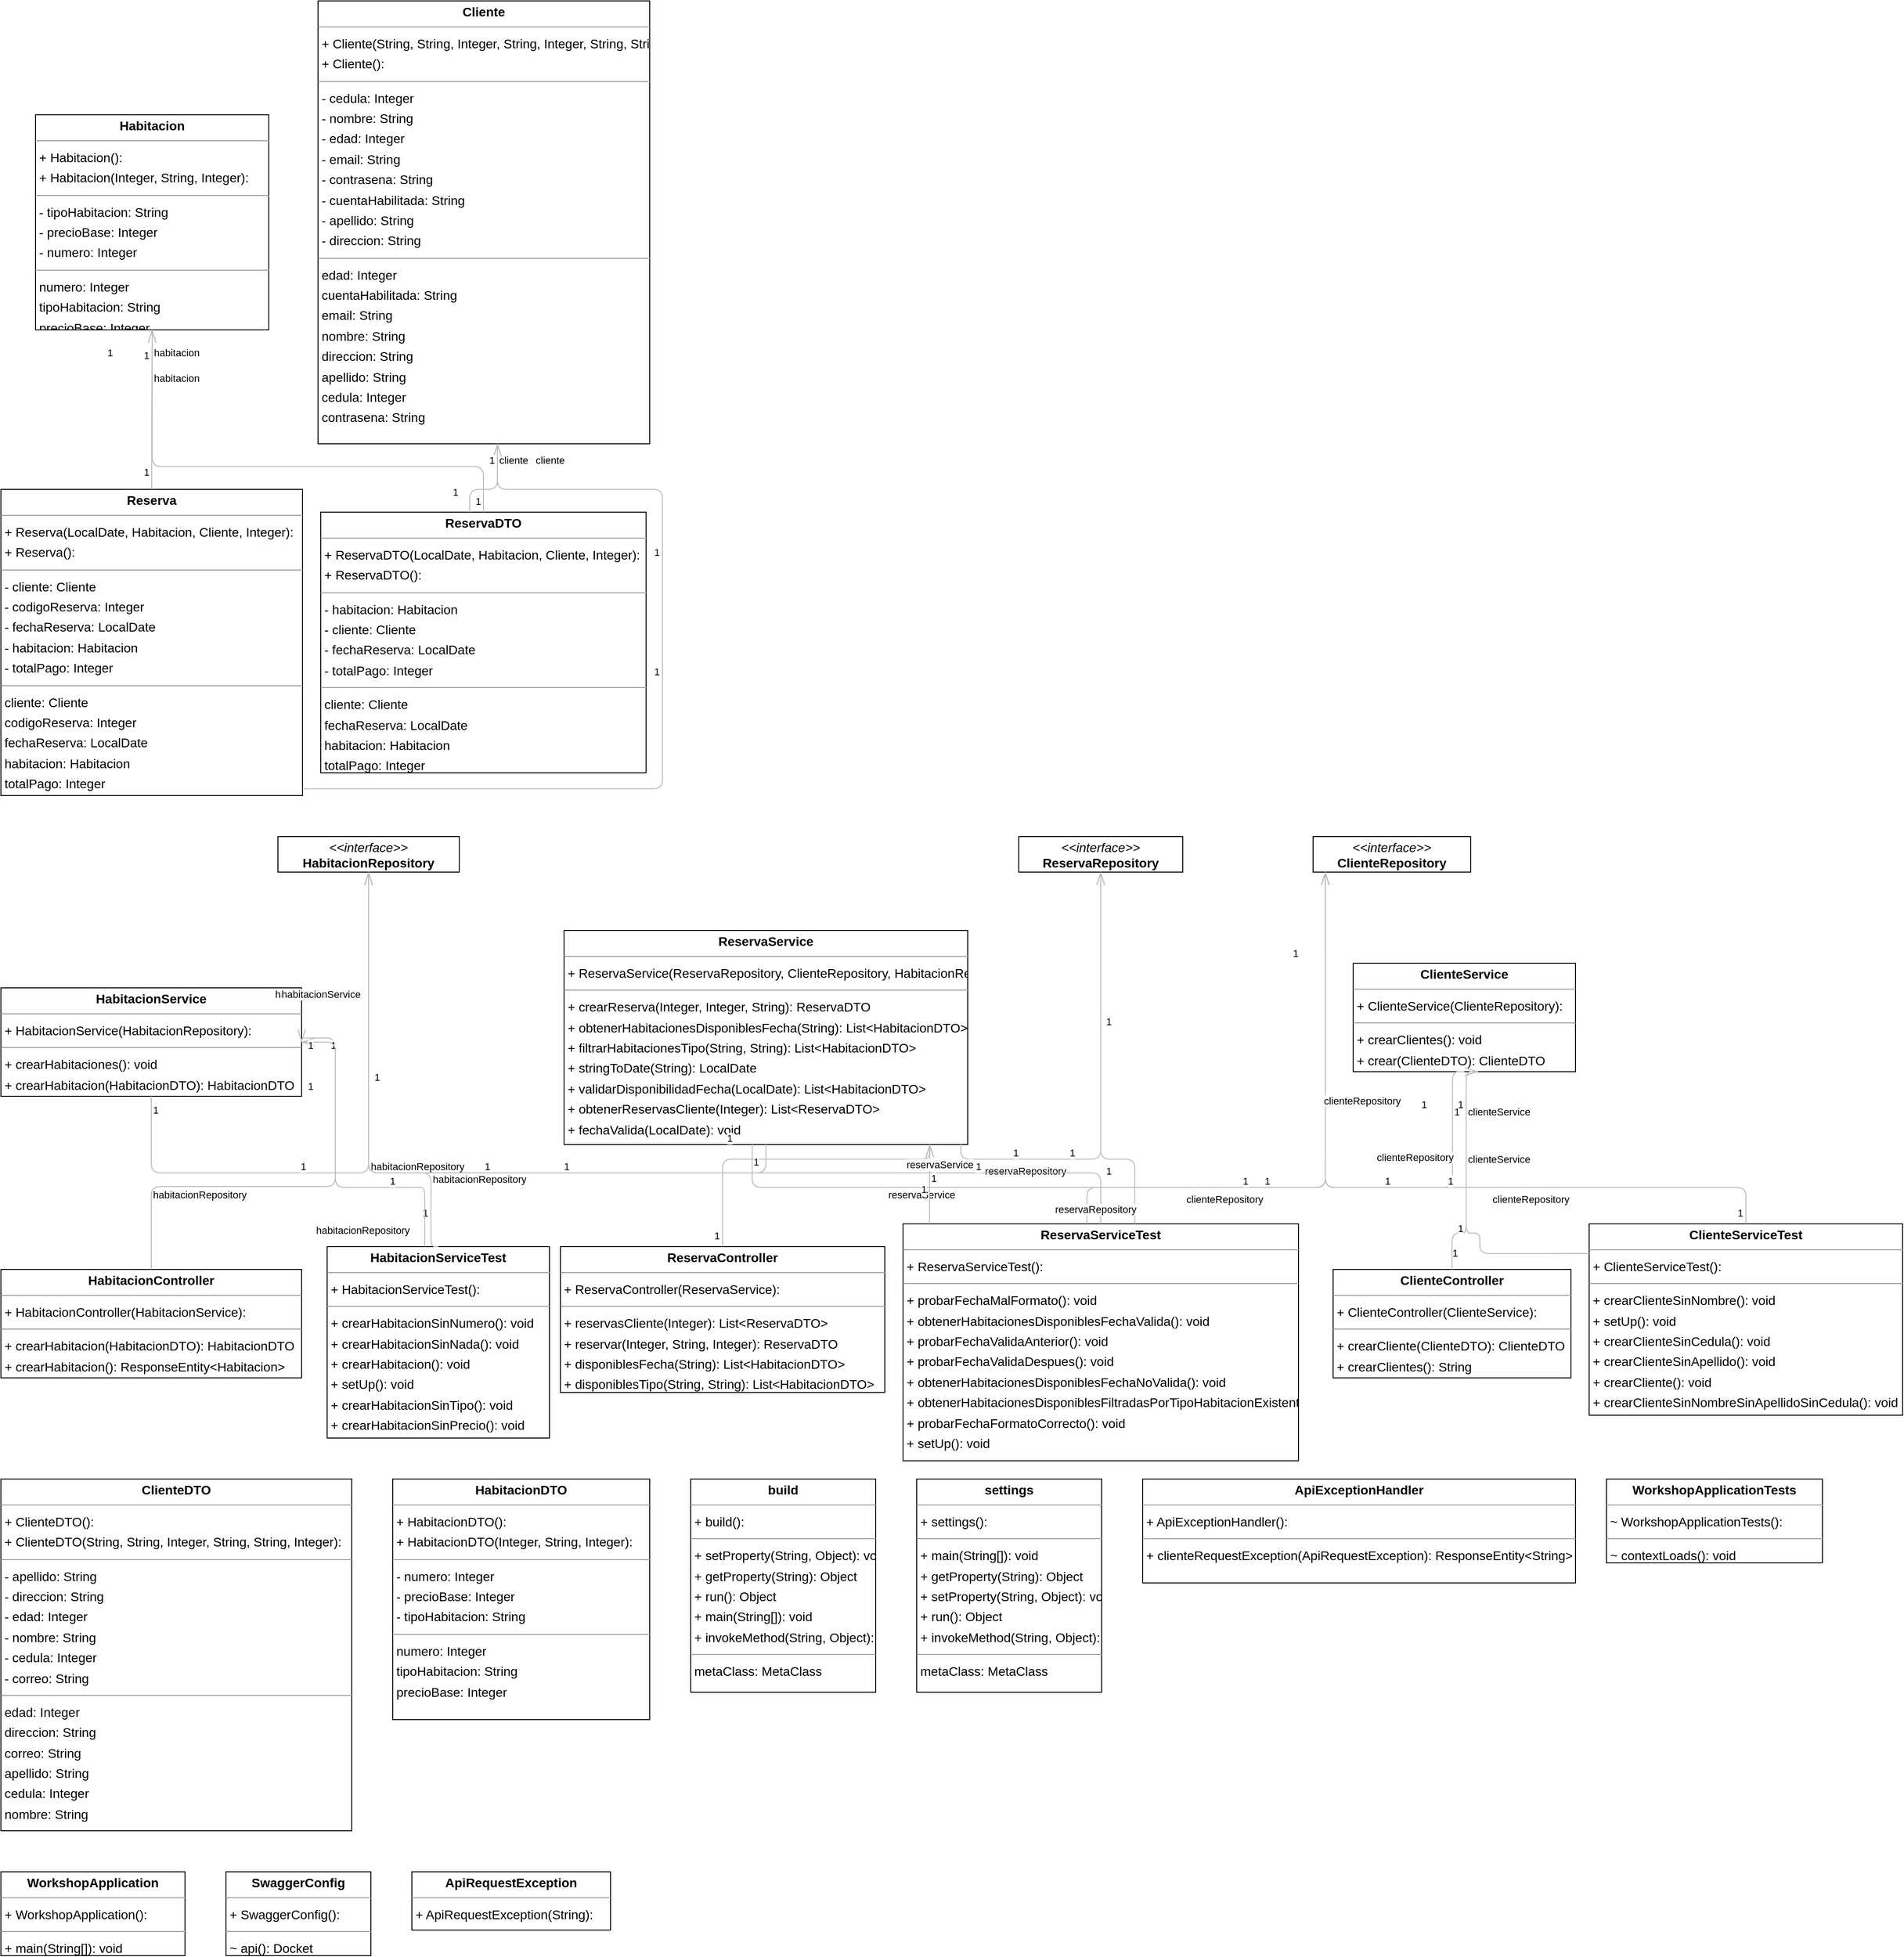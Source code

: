 <mxfile version="21.1.7" type="google">
  <diagram id="aARU4qzmaz0JvReoHWWm" name="Página-1">
    <mxGraphModel grid="1" page="0" gridSize="10" guides="1" tooltips="1" connect="1" arrows="1" fold="1" pageScale="1" pageWidth="827" pageHeight="1169" background="none" math="0" shadow="0">
      <root>
        <mxCell id="0" />
        <mxCell id="1" parent="0" />
        <mxCell id="node13" value="&lt;p style=&quot;margin:0px;margin-top:4px;text-align:center;&quot;&gt;&lt;b&gt;ApiExceptionHandler&lt;/b&gt;&lt;/p&gt;&lt;hr size=&quot;1&quot;/&gt;&lt;p style=&quot;margin:0 0 0 4px;line-height:1.6;&quot;&gt;+ ApiExceptionHandler(): &lt;/p&gt;&lt;hr size=&quot;1&quot;/&gt;&lt;p style=&quot;margin:0 0 0 4px;line-height:1.6;&quot;&gt;+ clienteRequestException(ApiRequestException): ResponseEntity&amp;lt;String&amp;gt;&lt;/p&gt;" style="verticalAlign=top;align=left;overflow=fill;fontSize=14;fontFamily=Helvetica;html=1;rounded=0;shadow=0;comic=0;labelBackgroundColor=none;strokeWidth=1;" vertex="1" parent="1">
          <mxGeometry x="1135" y="1606" width="475" height="114" as="geometry" />
        </mxCell>
        <mxCell id="node12" value="&lt;p style=&quot;margin:0px;margin-top:4px;text-align:center;&quot;&gt;&lt;b&gt;ApiRequestException&lt;/b&gt;&lt;/p&gt;&lt;hr size=&quot;1&quot;/&gt;&lt;p style=&quot;margin:0 0 0 4px;line-height:1.6;&quot;&gt;+ ApiRequestException(String): &lt;/p&gt;" style="verticalAlign=top;align=left;overflow=fill;fontSize=14;fontFamily=Helvetica;html=1;rounded=0;shadow=0;comic=0;labelBackgroundColor=none;strokeWidth=1;" vertex="1" parent="1">
          <mxGeometry x="333" y="2037" width="218" height="64" as="geometry" />
        </mxCell>
        <mxCell id="node18" value="&lt;p style=&quot;margin:0px;margin-top:4px;text-align:center;&quot;&gt;&lt;b&gt;Cliente&lt;/b&gt;&lt;/p&gt;&lt;hr size=&quot;1&quot;/&gt;&lt;p style=&quot;margin:0 0 0 4px;line-height:1.6;&quot;&gt;+ Cliente(String, String, Integer, String, Integer, String, String, String): &lt;br/&gt;+ Cliente(): &lt;/p&gt;&lt;hr size=&quot;1&quot;/&gt;&lt;p style=&quot;margin:0 0 0 4px;line-height:1.6;&quot;&gt;- cedula: Integer&lt;br/&gt;- nombre: String&lt;br/&gt;- edad: Integer&lt;br/&gt;- email: String&lt;br/&gt;- contrasena: String&lt;br/&gt;- cuentaHabilitada: String&lt;br/&gt;- apellido: String&lt;br/&gt;- direccion: String&lt;/p&gt;&lt;hr size=&quot;1&quot;/&gt;&lt;p style=&quot;margin:0 0 0 4px;line-height:1.6;&quot;&gt; edad: Integer&lt;br/&gt; cuentaHabilitada: String&lt;br/&gt; email: String&lt;br/&gt; nombre: String&lt;br/&gt; direccion: String&lt;br/&gt; apellido: String&lt;br/&gt; cedula: Integer&lt;br/&gt; contrasena: String&lt;/p&gt;" style="verticalAlign=top;align=left;overflow=fill;fontSize=14;fontFamily=Helvetica;html=1;rounded=0;shadow=0;comic=0;labelBackgroundColor=none;strokeWidth=1;" vertex="1" parent="1">
          <mxGeometry x="230" y="-16" width="364" height="486" as="geometry" />
        </mxCell>
        <mxCell id="node9" value="&lt;p style=&quot;margin:0px;margin-top:4px;text-align:center;&quot;&gt;&lt;b&gt;ClienteController&lt;/b&gt;&lt;/p&gt;&lt;hr size=&quot;1&quot;/&gt;&lt;p style=&quot;margin:0 0 0 4px;line-height:1.6;&quot;&gt;+ ClienteController(ClienteService): &lt;/p&gt;&lt;hr size=&quot;1&quot;/&gt;&lt;p style=&quot;margin:0 0 0 4px;line-height:1.6;&quot;&gt;+ crearCliente(ClienteDTO): ClienteDTO&lt;br/&gt;+ crearClientes(): String&lt;/p&gt;" style="verticalAlign=top;align=left;overflow=fill;fontSize=14;fontFamily=Helvetica;html=1;rounded=0;shadow=0;comic=0;labelBackgroundColor=none;strokeWidth=1;" vertex="1" parent="1">
          <mxGeometry x="1344" y="1376" width="261" height="119" as="geometry" />
        </mxCell>
        <mxCell id="node20" value="&lt;p style=&quot;margin:0px;margin-top:4px;text-align:center;&quot;&gt;&lt;b&gt;ClienteDTO&lt;/b&gt;&lt;/p&gt;&lt;hr size=&quot;1&quot;/&gt;&lt;p style=&quot;margin:0 0 0 4px;line-height:1.6;&quot;&gt;+ ClienteDTO(): &lt;br/&gt;+ ClienteDTO(String, String, Integer, String, String, Integer): &lt;/p&gt;&lt;hr size=&quot;1&quot;/&gt;&lt;p style=&quot;margin:0 0 0 4px;line-height:1.6;&quot;&gt;- apellido: String&lt;br/&gt;- direccion: String&lt;br/&gt;- edad: Integer&lt;br/&gt;- nombre: String&lt;br/&gt;- cedula: Integer&lt;br/&gt;- correo: String&lt;/p&gt;&lt;hr size=&quot;1&quot;/&gt;&lt;p style=&quot;margin:0 0 0 4px;line-height:1.6;&quot;&gt; edad: Integer&lt;br/&gt; direccion: String&lt;br/&gt; correo: String&lt;br/&gt; apellido: String&lt;br/&gt; cedula: Integer&lt;br/&gt; nombre: String&lt;/p&gt;" style="verticalAlign=top;align=left;overflow=fill;fontSize=14;fontFamily=Helvetica;html=1;rounded=0;shadow=0;comic=0;labelBackgroundColor=none;strokeWidth=1;" vertex="1" parent="1">
          <mxGeometry x="-118" y="1606" width="385" height="386" as="geometry" />
        </mxCell>
        <mxCell id="node21" value="&lt;p style=&quot;margin:0px;margin-top:4px;text-align:center;&quot;&gt;&lt;i&gt;&amp;lt;&amp;lt;interface&amp;gt;&amp;gt;&lt;/i&gt;&lt;br/&gt;&lt;b&gt;ClienteRepository&lt;/b&gt;&lt;/p&gt;&lt;hr size=&quot;1&quot;/&gt;" style="verticalAlign=top;align=left;overflow=fill;fontSize=14;fontFamily=Helvetica;html=1;rounded=0;shadow=0;comic=0;labelBackgroundColor=none;strokeWidth=1;" vertex="1" parent="1">
          <mxGeometry x="1322" y="901" width="173" height="39" as="geometry" />
        </mxCell>
        <mxCell id="node24" value="&lt;p style=&quot;margin:0px;margin-top:4px;text-align:center;&quot;&gt;&lt;b&gt;ClienteService&lt;/b&gt;&lt;/p&gt;&lt;hr size=&quot;1&quot;/&gt;&lt;p style=&quot;margin:0 0 0 4px;line-height:1.6;&quot;&gt;+ ClienteService(ClienteRepository): &lt;/p&gt;&lt;hr size=&quot;1&quot;/&gt;&lt;p style=&quot;margin:0 0 0 4px;line-height:1.6;&quot;&gt;+ crearClientes(): void&lt;br/&gt;+ crear(ClienteDTO): ClienteDTO&lt;/p&gt;" style="verticalAlign=top;align=left;overflow=fill;fontSize=14;fontFamily=Helvetica;html=1;rounded=0;shadow=0;comic=0;labelBackgroundColor=none;strokeWidth=1;" vertex="1" parent="1">
          <mxGeometry x="1366" y="1040" width="244" height="119" as="geometry" />
        </mxCell>
        <mxCell id="node10" value="&lt;p style=&quot;margin:0px;margin-top:4px;text-align:center;&quot;&gt;&lt;b&gt;ClienteServiceTest&lt;/b&gt;&lt;/p&gt;&lt;hr size=&quot;1&quot;/&gt;&lt;p style=&quot;margin:0 0 0 4px;line-height:1.6;&quot;&gt;+ ClienteServiceTest(): &lt;/p&gt;&lt;hr size=&quot;1&quot;/&gt;&lt;p style=&quot;margin:0 0 0 4px;line-height:1.6;&quot;&gt;+ crearClienteSinNombre(): void&lt;br/&gt;+ setUp(): void&lt;br/&gt;+ crearClienteSinCedula(): void&lt;br/&gt;+ crearClienteSinApellido(): void&lt;br/&gt;+ crearCliente(): void&lt;br/&gt;+ crearClienteSinNombreSinApellidoSinCedula(): void&lt;/p&gt;" style="verticalAlign=top;align=left;overflow=fill;fontSize=14;fontFamily=Helvetica;html=1;rounded=0;shadow=0;comic=0;labelBackgroundColor=none;strokeWidth=1;" vertex="1" parent="1">
          <mxGeometry x="1625" y="1326" width="344" height="210" as="geometry" />
        </mxCell>
        <mxCell id="node1" value="&lt;p style=&quot;margin:0px;margin-top:4px;text-align:center;&quot;&gt;&lt;b&gt;Habitacion&lt;/b&gt;&lt;/p&gt;&lt;hr size=&quot;1&quot;/&gt;&lt;p style=&quot;margin:0 0 0 4px;line-height:1.6;&quot;&gt;+ Habitacion(): &lt;br/&gt;+ Habitacion(Integer, String, Integer): &lt;/p&gt;&lt;hr size=&quot;1&quot;/&gt;&lt;p style=&quot;margin:0 0 0 4px;line-height:1.6;&quot;&gt;- tipoHabitacion: String&lt;br/&gt;- precioBase: Integer&lt;br/&gt;- numero: Integer&lt;/p&gt;&lt;hr size=&quot;1&quot;/&gt;&lt;p style=&quot;margin:0 0 0 4px;line-height:1.6;&quot;&gt; numero: Integer&lt;br/&gt; tipoHabitacion: String&lt;br/&gt; precioBase: Integer&lt;/p&gt;" style="verticalAlign=top;align=left;overflow=fill;fontSize=14;fontFamily=Helvetica;html=1;rounded=0;shadow=0;comic=0;labelBackgroundColor=none;strokeWidth=1;" vertex="1" parent="1">
          <mxGeometry x="-80" y="109" width="256" height="236" as="geometry" />
        </mxCell>
        <mxCell id="node22" value="&lt;p style=&quot;margin:0px;margin-top:4px;text-align:center;&quot;&gt;&lt;b&gt;HabitacionController&lt;/b&gt;&lt;/p&gt;&lt;hr size=&quot;1&quot;/&gt;&lt;p style=&quot;margin:0 0 0 4px;line-height:1.6;&quot;&gt;+ HabitacionController(HabitacionService): &lt;/p&gt;&lt;hr size=&quot;1&quot;/&gt;&lt;p style=&quot;margin:0 0 0 4px;line-height:1.6;&quot;&gt;+ crearHabitacion(HabitacionDTO): HabitacionDTO&lt;br/&gt;+ crearHabitacion(): ResponseEntity&amp;lt;Habitacion&amp;gt;&lt;/p&gt;" style="verticalAlign=top;align=left;overflow=fill;fontSize=14;fontFamily=Helvetica;html=1;rounded=0;shadow=0;comic=0;labelBackgroundColor=none;strokeWidth=1;" vertex="1" parent="1">
          <mxGeometry x="-118" y="1376" width="330" height="119" as="geometry" />
        </mxCell>
        <mxCell id="node8" value="&lt;p style=&quot;margin:0px;margin-top:4px;text-align:center;&quot;&gt;&lt;b&gt;HabitacionDTO&lt;/b&gt;&lt;/p&gt;&lt;hr size=&quot;1&quot;/&gt;&lt;p style=&quot;margin:0 0 0 4px;line-height:1.6;&quot;&gt;+ HabitacionDTO(): &lt;br/&gt;+ HabitacionDTO(Integer, String, Integer): &lt;/p&gt;&lt;hr size=&quot;1&quot;/&gt;&lt;p style=&quot;margin:0 0 0 4px;line-height:1.6;&quot;&gt;- numero: Integer&lt;br/&gt;- precioBase: Integer&lt;br/&gt;- tipoHabitacion: String&lt;/p&gt;&lt;hr size=&quot;1&quot;/&gt;&lt;p style=&quot;margin:0 0 0 4px;line-height:1.6;&quot;&gt; numero: Integer&lt;br/&gt; tipoHabitacion: String&lt;br/&gt; precioBase: Integer&lt;/p&gt;" style="verticalAlign=top;align=left;overflow=fill;fontSize=14;fontFamily=Helvetica;html=1;rounded=0;shadow=0;comic=0;labelBackgroundColor=none;strokeWidth=1;" vertex="1" parent="1">
          <mxGeometry x="312" y="1606" width="282" height="264" as="geometry" />
        </mxCell>
        <mxCell id="node7" value="&lt;p style=&quot;margin:0px;margin-top:4px;text-align:center;&quot;&gt;&lt;i&gt;&amp;lt;&amp;lt;interface&amp;gt;&amp;gt;&lt;/i&gt;&lt;br/&gt;&lt;b&gt;HabitacionRepository&lt;/b&gt;&lt;/p&gt;&lt;hr size=&quot;1&quot;/&gt;" style="verticalAlign=top;align=left;overflow=fill;fontSize=14;fontFamily=Helvetica;html=1;rounded=0;shadow=0;comic=0;labelBackgroundColor=none;strokeWidth=1;" vertex="1" parent="1">
          <mxGeometry x="186" y="901" width="199" height="39" as="geometry" />
        </mxCell>
        <mxCell id="node23" value="&lt;p style=&quot;margin:0px;margin-top:4px;text-align:center;&quot;&gt;&lt;b&gt;HabitacionService&lt;/b&gt;&lt;/p&gt;&lt;hr size=&quot;1&quot;/&gt;&lt;p style=&quot;margin:0 0 0 4px;line-height:1.6;&quot;&gt;+ HabitacionService(HabitacionRepository): &lt;/p&gt;&lt;hr size=&quot;1&quot;/&gt;&lt;p style=&quot;margin:0 0 0 4px;line-height:1.6;&quot;&gt;+ crearHabitaciones(): void&lt;br/&gt;+ crearHabitacion(HabitacionDTO): HabitacionDTO&lt;/p&gt;" style="verticalAlign=top;align=left;overflow=fill;fontSize=14;fontFamily=Helvetica;html=1;rounded=0;shadow=0;comic=0;labelBackgroundColor=none;strokeWidth=1;" vertex="1" parent="1">
          <mxGeometry x="-118" y="1067" width="330" height="119" as="geometry" />
        </mxCell>
        <mxCell id="node15" value="&lt;p style=&quot;margin:0px;margin-top:4px;text-align:center;&quot;&gt;&lt;b&gt;HabitacionServiceTest&lt;/b&gt;&lt;/p&gt;&lt;hr size=&quot;1&quot;/&gt;&lt;p style=&quot;margin:0 0 0 4px;line-height:1.6;&quot;&gt;+ HabitacionServiceTest(): &lt;/p&gt;&lt;hr size=&quot;1&quot;/&gt;&lt;p style=&quot;margin:0 0 0 4px;line-height:1.6;&quot;&gt;+ crearHabitacionSinNumero(): void&lt;br/&gt;+ crearHabitacionSinNada(): void&lt;br/&gt;+ crearHabitacion(): void&lt;br/&gt;+ setUp(): void&lt;br/&gt;+ crearHabitacionSinTipo(): void&lt;br/&gt;+ crearHabitacionSinPrecio(): void&lt;/p&gt;" style="verticalAlign=top;align=left;overflow=fill;fontSize=14;fontFamily=Helvetica;html=1;rounded=0;shadow=0;comic=0;labelBackgroundColor=none;strokeWidth=1;" vertex="1" parent="1">
          <mxGeometry x="240" y="1351" width="244" height="210" as="geometry" />
        </mxCell>
        <mxCell id="node16" value="&lt;p style=&quot;margin:0px;margin-top:4px;text-align:center;&quot;&gt;&lt;b&gt;Reserva&lt;/b&gt;&lt;/p&gt;&lt;hr size=&quot;1&quot;/&gt;&lt;p style=&quot;margin:0 0 0 4px;line-height:1.6;&quot;&gt;+ Reserva(LocalDate, Habitacion, Cliente, Integer): &lt;br/&gt;+ Reserva(): &lt;/p&gt;&lt;hr size=&quot;1&quot;/&gt;&lt;p style=&quot;margin:0 0 0 4px;line-height:1.6;&quot;&gt;- cliente: Cliente&lt;br/&gt;- codigoReserva: Integer&lt;br/&gt;- fechaReserva: LocalDate&lt;br/&gt;- habitacion: Habitacion&lt;br/&gt;- totalPago: Integer&lt;/p&gt;&lt;hr size=&quot;1&quot;/&gt;&lt;p style=&quot;margin:0 0 0 4px;line-height:1.6;&quot;&gt; cliente: Cliente&lt;br/&gt; codigoReserva: Integer&lt;br/&gt; fechaReserva: LocalDate&lt;br/&gt; habitacion: Habitacion&lt;br/&gt; totalPago: Integer&lt;/p&gt;" style="verticalAlign=top;align=left;overflow=fill;fontSize=14;fontFamily=Helvetica;html=1;rounded=0;shadow=0;comic=0;labelBackgroundColor=none;strokeWidth=1;" vertex="1" parent="1">
          <mxGeometry x="-118" y="520" width="331" height="336" as="geometry" />
        </mxCell>
        <mxCell id="node19" value="&lt;p style=&quot;margin:0px;margin-top:4px;text-align:center;&quot;&gt;&lt;b&gt;ReservaController&lt;/b&gt;&lt;/p&gt;&lt;hr size=&quot;1&quot;/&gt;&lt;p style=&quot;margin:0 0 0 4px;line-height:1.6;&quot;&gt;+ ReservaController(ReservaService): &lt;/p&gt;&lt;hr size=&quot;1&quot;/&gt;&lt;p style=&quot;margin:0 0 0 4px;line-height:1.6;&quot;&gt;+ reservasCliente(Integer): List&amp;lt;ReservaDTO&amp;gt;&lt;br/&gt;+ reservar(Integer, String, Integer): ReservaDTO&lt;br/&gt;+ disponiblesFecha(String): List&amp;lt;HabitacionDTO&amp;gt;&lt;br/&gt;+ disponiblesTipo(String, String): List&amp;lt;HabitacionDTO&amp;gt;&lt;/p&gt;" style="verticalAlign=top;align=left;overflow=fill;fontSize=14;fontFamily=Helvetica;html=1;rounded=0;shadow=0;comic=0;labelBackgroundColor=none;strokeWidth=1;" vertex="1" parent="1">
          <mxGeometry x="496" y="1351" width="356" height="160" as="geometry" />
        </mxCell>
        <mxCell id="node2" value="&lt;p style=&quot;margin:0px;margin-top:4px;text-align:center;&quot;&gt;&lt;b&gt;ReservaDTO&lt;/b&gt;&lt;/p&gt;&lt;hr size=&quot;1&quot;/&gt;&lt;p style=&quot;margin:0 0 0 4px;line-height:1.6;&quot;&gt;+ ReservaDTO(LocalDate, Habitacion, Cliente, Integer): &lt;br/&gt;+ ReservaDTO(): &lt;/p&gt;&lt;hr size=&quot;1&quot;/&gt;&lt;p style=&quot;margin:0 0 0 4px;line-height:1.6;&quot;&gt;- habitacion: Habitacion&lt;br/&gt;- cliente: Cliente&lt;br/&gt;- fechaReserva: LocalDate&lt;br/&gt;- totalPago: Integer&lt;/p&gt;&lt;hr size=&quot;1&quot;/&gt;&lt;p style=&quot;margin:0 0 0 4px;line-height:1.6;&quot;&gt; cliente: Cliente&lt;br/&gt; fechaReserva: LocalDate&lt;br/&gt; habitacion: Habitacion&lt;br/&gt; totalPago: Integer&lt;/p&gt;" style="verticalAlign=top;align=left;overflow=fill;fontSize=14;fontFamily=Helvetica;html=1;rounded=0;shadow=0;comic=0;labelBackgroundColor=none;strokeWidth=1;" vertex="1" parent="1">
          <mxGeometry x="233" y="545" width="357" height="286" as="geometry" />
        </mxCell>
        <mxCell id="node14" value="&lt;p style=&quot;margin:0px;margin-top:4px;text-align:center;&quot;&gt;&lt;i&gt;&amp;lt;&amp;lt;interface&amp;gt;&amp;gt;&lt;/i&gt;&lt;br/&gt;&lt;b&gt;ReservaRepository&lt;/b&gt;&lt;/p&gt;&lt;hr size=&quot;1&quot;/&gt;" style="verticalAlign=top;align=left;overflow=fill;fontSize=14;fontFamily=Helvetica;html=1;rounded=0;shadow=0;comic=0;labelBackgroundColor=none;strokeWidth=1;" vertex="1" parent="1">
          <mxGeometry x="999" y="901" width="180" height="39" as="geometry" />
        </mxCell>
        <mxCell id="node6" value="&lt;p style=&quot;margin:0px;margin-top:4px;text-align:center;&quot;&gt;&lt;b&gt;ReservaService&lt;/b&gt;&lt;/p&gt;&lt;hr size=&quot;1&quot;/&gt;&lt;p style=&quot;margin:0 0 0 4px;line-height:1.6;&quot;&gt;+ ReservaService(ReservaRepository, ClienteRepository, HabitacionRepository): &lt;/p&gt;&lt;hr size=&quot;1&quot;/&gt;&lt;p style=&quot;margin:0 0 0 4px;line-height:1.6;&quot;&gt;+ crearReserva(Integer, Integer, String): ReservaDTO&lt;br/&gt;+ obtenerHabitacionesDisponiblesFecha(String): List&amp;lt;HabitacionDTO&amp;gt;&lt;br/&gt;+ filtrarHabitacionesTipo(String, String): List&amp;lt;HabitacionDTO&amp;gt;&lt;br/&gt;+ stringToDate(String): LocalDate&lt;br/&gt;+ validarDisponibilidadFecha(LocalDate): List&amp;lt;HabitacionDTO&amp;gt;&lt;br/&gt;+ obtenerReservasCliente(Integer): List&amp;lt;ReservaDTO&amp;gt;&lt;br/&gt;+ fechaValida(LocalDate): void&lt;/p&gt;" style="verticalAlign=top;align=left;overflow=fill;fontSize=14;fontFamily=Helvetica;html=1;rounded=0;shadow=0;comic=0;labelBackgroundColor=none;strokeWidth=1;" vertex="1" parent="1">
          <mxGeometry x="500" y="1004" width="443" height="235" as="geometry" />
        </mxCell>
        <mxCell id="node11" value="&lt;p style=&quot;margin:0px;margin-top:4px;text-align:center;&quot;&gt;&lt;b&gt;ReservaServiceTest&lt;/b&gt;&lt;/p&gt;&lt;hr size=&quot;1&quot;/&gt;&lt;p style=&quot;margin:0 0 0 4px;line-height:1.6;&quot;&gt;+ ReservaServiceTest(): &lt;/p&gt;&lt;hr size=&quot;1&quot;/&gt;&lt;p style=&quot;margin:0 0 0 4px;line-height:1.6;&quot;&gt;+ probarFechaMalFormato(): void&lt;br/&gt;+ obtenerHabitacionesDisponiblesFechaValida(): void&lt;br/&gt;+ probarFechaValidaAnterior(): void&lt;br/&gt;+ probarFechaValidaDespues(): void&lt;br/&gt;+ obtenerHabitacionesDisponiblesFechaNoValida(): void&lt;br/&gt;+ obtenerHabitacionesDisponiblesFiltradasPorTipoHabitacionExistente(): void&lt;br/&gt;+ probarFechaFormatoCorrecto(): void&lt;br/&gt;+ setUp(): void&lt;/p&gt;" style="verticalAlign=top;align=left;overflow=fill;fontSize=14;fontFamily=Helvetica;html=1;rounded=0;shadow=0;comic=0;labelBackgroundColor=none;strokeWidth=1;" vertex="1" parent="1">
          <mxGeometry x="872" y="1326" width="434" height="260" as="geometry" />
        </mxCell>
        <mxCell id="node17" value="&lt;p style=&quot;margin:0px;margin-top:4px;text-align:center;&quot;&gt;&lt;b&gt;SwaggerConfig&lt;/b&gt;&lt;/p&gt;&lt;hr size=&quot;1&quot;/&gt;&lt;p style=&quot;margin:0 0 0 4px;line-height:1.6;&quot;&gt;+ SwaggerConfig(): &lt;/p&gt;&lt;hr size=&quot;1&quot;/&gt;&lt;p style=&quot;margin:0 0 0 4px;line-height:1.6;&quot;&gt;~ api(): Docket&lt;/p&gt;" style="verticalAlign=top;align=left;overflow=fill;fontSize=14;fontFamily=Helvetica;html=1;rounded=0;shadow=0;comic=0;labelBackgroundColor=none;strokeWidth=1;" vertex="1" parent="1">
          <mxGeometry x="129" y="2037" width="159" height="92" as="geometry" />
        </mxCell>
        <mxCell id="node5" value="&lt;p style=&quot;margin:0px;margin-top:4px;text-align:center;&quot;&gt;&lt;b&gt;WorkshopApplication&lt;/b&gt;&lt;/p&gt;&lt;hr size=&quot;1&quot;/&gt;&lt;p style=&quot;margin:0 0 0 4px;line-height:1.6;&quot;&gt;+ WorkshopApplication(): &lt;/p&gt;&lt;hr size=&quot;1&quot;/&gt;&lt;p style=&quot;margin:0 0 0 4px;line-height:1.6;&quot;&gt;+ main(String[]): void&lt;/p&gt;" style="verticalAlign=top;align=left;overflow=fill;fontSize=14;fontFamily=Helvetica;html=1;rounded=0;shadow=0;comic=0;labelBackgroundColor=none;strokeWidth=1;" vertex="1" parent="1">
          <mxGeometry x="-118" y="2037" width="202" height="92" as="geometry" />
        </mxCell>
        <mxCell id="node4" value="&lt;p style=&quot;margin:0px;margin-top:4px;text-align:center;&quot;&gt;&lt;b&gt;WorkshopApplicationTests&lt;/b&gt;&lt;/p&gt;&lt;hr size=&quot;1&quot;/&gt;&lt;p style=&quot;margin:0 0 0 4px;line-height:1.6;&quot;&gt;~ WorkshopApplicationTests(): &lt;/p&gt;&lt;hr size=&quot;1&quot;/&gt;&lt;p style=&quot;margin:0 0 0 4px;line-height:1.6;&quot;&gt;~ contextLoads(): void&lt;/p&gt;" style="verticalAlign=top;align=left;overflow=fill;fontSize=14;fontFamily=Helvetica;html=1;rounded=0;shadow=0;comic=0;labelBackgroundColor=none;strokeWidth=1;" vertex="1" parent="1">
          <mxGeometry x="1644" y="1606" width="237" height="92" as="geometry" />
        </mxCell>
        <mxCell id="node0" value="&lt;p style=&quot;margin:0px;margin-top:4px;text-align:center;&quot;&gt;&lt;b&gt;build&lt;/b&gt;&lt;/p&gt;&lt;hr size=&quot;1&quot;/&gt;&lt;p style=&quot;margin:0 0 0 4px;line-height:1.6;&quot;&gt;+ build(): &lt;/p&gt;&lt;hr size=&quot;1&quot;/&gt;&lt;p style=&quot;margin:0 0 0 4px;line-height:1.6;&quot;&gt;+ setProperty(String, Object): void&lt;br/&gt;+ getProperty(String): Object&lt;br/&gt;+ run(): Object&lt;br/&gt;+ main(String[]): void&lt;br/&gt;+ invokeMethod(String, Object): Object&lt;/p&gt;&lt;hr size=&quot;1&quot;/&gt;&lt;p style=&quot;margin:0 0 0 4px;line-height:1.6;&quot;&gt; metaClass: MetaClass&lt;/p&gt;" style="verticalAlign=top;align=left;overflow=fill;fontSize=14;fontFamily=Helvetica;html=1;rounded=0;shadow=0;comic=0;labelBackgroundColor=none;strokeWidth=1;" vertex="1" parent="1">
          <mxGeometry x="639" y="1606" width="203" height="234" as="geometry" />
        </mxCell>
        <mxCell id="node3" value="&lt;p style=&quot;margin:0px;margin-top:4px;text-align:center;&quot;&gt;&lt;b&gt;settings&lt;/b&gt;&lt;/p&gt;&lt;hr size=&quot;1&quot;/&gt;&lt;p style=&quot;margin:0 0 0 4px;line-height:1.6;&quot;&gt;+ settings(): &lt;/p&gt;&lt;hr size=&quot;1&quot;/&gt;&lt;p style=&quot;margin:0 0 0 4px;line-height:1.6;&quot;&gt;+ main(String[]): void&lt;br/&gt;+ getProperty(String): Object&lt;br/&gt;+ setProperty(String, Object): void&lt;br/&gt;+ run(): Object&lt;br/&gt;+ invokeMethod(String, Object): Object&lt;/p&gt;&lt;hr size=&quot;1&quot;/&gt;&lt;p style=&quot;margin:0 0 0 4px;line-height:1.6;&quot;&gt; metaClass: MetaClass&lt;/p&gt;" style="verticalAlign=top;align=left;overflow=fill;fontSize=14;fontFamily=Helvetica;html=1;rounded=0;shadow=0;comic=0;labelBackgroundColor=none;strokeWidth=1;" vertex="1" parent="1">
          <mxGeometry x="887" y="1606" width="203" height="234" as="geometry" />
        </mxCell>
        <mxCell id="edge6" value="" style="html=1;rounded=1;edgeStyle=orthogonalEdgeStyle;dashed=0;startArrow=diamondThinstartSize=12;endArrow=openThin;endSize=12;strokeColor=#bbbbbb;exitX=0.500;exitY=0.000;exitDx=0;exitDy=0;entryX=0.561;entryY=1.000;entryDx=0;entryDy=0;" edge="1" parent="1" source="node9" target="node24">
          <mxGeometry width="50" height="50" relative="1" as="geometry">
            <Array as="points">
              <mxPoint x="1475" y="1336" />
              <mxPoint x="1490" y="1336" />
            </Array>
          </mxGeometry>
        </mxCell>
        <mxCell id="label36" value="1" style="edgeLabel;resizable=0;html=1;align=left;verticalAlign=top;strokeColor=default;" vertex="1" connectable="0" parent="edge6">
          <mxGeometry x="1479" y="1318" as="geometry" />
        </mxCell>
        <mxCell id="label40" value="1" style="edgeLabel;resizable=0;html=1;align=left;verticalAlign=top;strokeColor=default;" vertex="1" connectable="0" parent="edge6">
          <mxGeometry x="1439" y="1182" as="geometry" />
        </mxCell>
        <mxCell id="label41" value="clienteService" style="edgeLabel;resizable=0;html=1;align=left;verticalAlign=top;strokeColor=default;" vertex="1" connectable="0" parent="edge6">
          <mxGeometry x="1490" y="1190" as="geometry" />
        </mxCell>
        <mxCell id="edge15" value="" style="html=1;rounded=1;edgeStyle=orthogonalEdgeStyle;dashed=0;startArrow=diamondThinstartSize=12;endArrow=openThin;endSize=12;strokeColor=#bbbbbb;exitX=0.500;exitY=1.000;exitDx=0;exitDy=0;entryX=0.077;entryY=1.001;entryDx=0;entryDy=0;" edge="1" parent="1" source="node24" target="node21">
          <mxGeometry width="50" height="50" relative="1" as="geometry">
            <Array as="points">
              <mxPoint x="1475" y="1286" />
              <mxPoint x="1335" y="1286" />
            </Array>
          </mxGeometry>
        </mxCell>
        <mxCell id="label90" value="1" style="edgeLabel;resizable=0;html=1;align=left;verticalAlign=top;strokeColor=default;" vertex="1" connectable="0" parent="edge15">
          <mxGeometry x="1475" y="1190" as="geometry" />
        </mxCell>
        <mxCell id="label94" value="1" style="edgeLabel;resizable=0;html=1;align=left;verticalAlign=top;strokeColor=default;" vertex="1" connectable="0" parent="edge15">
          <mxGeometry x="1399" y="1266" as="geometry" />
        </mxCell>
        <mxCell id="label95" value="clienteRepository" style="edgeLabel;resizable=0;html=1;align=left;verticalAlign=top;strokeColor=default;" vertex="1" connectable="0" parent="edge15">
          <mxGeometry x="1390" y="1240" as="geometry" />
        </mxCell>
        <mxCell id="edge13" value="" style="html=1;rounded=1;edgeStyle=orthogonalEdgeStyle;dashed=0;startArrow=diamondThinstartSize=12;endArrow=openThin;endSize=12;strokeColor=#bbbbbb;exitX=0.500;exitY=0.000;exitDx=0;exitDy=0;entryX=0.077;entryY=1.001;entryDx=0;entryDy=0;" edge="1" parent="1" source="node10" target="node21">
          <mxGeometry width="50" height="50" relative="1" as="geometry">
            <Array as="points">
              <mxPoint x="1797" y="1286" />
              <mxPoint x="1335" y="1286" />
            </Array>
          </mxGeometry>
        </mxCell>
        <mxCell id="label78" value="1" style="edgeLabel;resizable=0;html=1;align=left;verticalAlign=top;strokeColor=default;" vertex="1" connectable="0" parent="edge13">
          <mxGeometry x="1786" y="1301" as="geometry" />
        </mxCell>
        <mxCell id="label82" value="1" style="edgeLabel;resizable=0;html=1;align=left;verticalAlign=top;strokeColor=default;" vertex="1" connectable="0" parent="edge13">
          <mxGeometry x="1468" y="1266" as="geometry" />
        </mxCell>
        <mxCell id="label83" value="clienteRepository" style="edgeLabel;resizable=0;html=1;align=left;verticalAlign=top;strokeColor=default;" vertex="1" connectable="0" parent="edge13">
          <mxGeometry x="1517" y="1286" as="geometry" />
        </mxCell>
        <mxCell id="edge3" value="" style="html=1;rounded=1;edgeStyle=orthogonalEdgeStyle;dashed=0;startArrow=diamondThinstartSize=12;endArrow=openThin;endSize=12;strokeColor=#bbbbbb;exitX=0.000;exitY=0.155;exitDx=0;exitDy=0;entryX=0.561;entryY=1.000;entryDx=0;entryDy=0;" edge="1" parent="1" source="node10" target="node24">
          <mxGeometry width="50" height="50" relative="1" as="geometry">
            <Array as="points">
              <mxPoint x="1505" y="1359" />
              <mxPoint x="1505" y="1336" />
              <mxPoint x="1490" y="1336" />
            </Array>
          </mxGeometry>
        </mxCell>
        <mxCell id="label18" value="1" style="edgeLabel;resizable=0;html=1;align=left;verticalAlign=top;strokeColor=default;" vertex="1" connectable="0" parent="edge3">
          <mxGeometry x="1473" y="1345" as="geometry" />
        </mxCell>
        <mxCell id="label22" value="1" style="edgeLabel;resizable=0;html=1;align=left;verticalAlign=top;strokeColor=default;" vertex="1" connectable="0" parent="edge3">
          <mxGeometry x="1479" y="1182" as="geometry" />
        </mxCell>
        <mxCell id="label23" value="clienteService" style="edgeLabel;resizable=0;html=1;align=left;verticalAlign=top;strokeColor=default;" vertex="1" connectable="0" parent="edge3">
          <mxGeometry x="1490" y="1242" as="geometry" />
        </mxCell>
        <mxCell id="edge19" value="" style="html=1;rounded=1;edgeStyle=orthogonalEdgeStyle;dashed=0;startArrow=diamondThinstartSize=12;endArrow=openThin;endSize=12;strokeColor=#bbbbbb;exitX=0.500;exitY=0.000;exitDx=0;exitDy=0;entryX=1.000;entryY=0.500;entryDx=0;entryDy=0;" edge="1" parent="1" source="node22" target="node23">
          <mxGeometry width="50" height="50" relative="1" as="geometry">
            <Array as="points">
              <mxPoint x="47" y="1285" />
              <mxPoint x="249" y="1285" />
              <mxPoint x="249" y="1122" />
            </Array>
          </mxGeometry>
        </mxCell>
        <mxCell id="label114" value="1" style="edgeLabel;resizable=0;html=1;align=left;verticalAlign=top;strokeColor=default;" vertex="1" connectable="0" parent="edge19">
          <mxGeometry x="242" y="1117" as="geometry" />
        </mxCell>
        <mxCell id="label118" value="1" style="edgeLabel;resizable=0;html=1;align=left;verticalAlign=top;strokeColor=default;" vertex="1" connectable="0" parent="edge19">
          <mxGeometry x="217" y="1162" as="geometry" />
        </mxCell>
        <mxCell id="label119" value="habitacionService" style="edgeLabel;resizable=0;html=1;align=left;verticalAlign=top;strokeColor=default;" vertex="1" connectable="0" parent="edge19">
          <mxGeometry x="181" y="1061" as="geometry" />
        </mxCell>
        <mxCell id="edge0" value="" style="html=1;rounded=1;edgeStyle=orthogonalEdgeStyle;dashed=0;startArrow=diamondThinstartSize=12;endArrow=openThin;endSize=12;strokeColor=#bbbbbb;exitX=0.500;exitY=1.000;exitDx=0;exitDy=0;entryX=0.500;entryY=1.001;entryDx=0;entryDy=0;" edge="1" parent="1" source="node23" target="node7">
          <mxGeometry width="50" height="50" relative="1" as="geometry">
            <Array as="points">
              <mxPoint x="47" y="1270" />
              <mxPoint x="286" y="1270" />
            </Array>
          </mxGeometry>
        </mxCell>
        <mxCell id="label0" value="1" style="edgeLabel;resizable=0;html=1;align=left;verticalAlign=top;strokeColor=default;" vertex="1" connectable="0" parent="edge0">
          <mxGeometry x="47" y="1188" as="geometry" />
        </mxCell>
        <mxCell id="label4" value="1" style="edgeLabel;resizable=0;html=1;align=left;verticalAlign=top;strokeColor=default;" vertex="1" connectable="0" parent="edge0">
          <mxGeometry x="209" y="1250" as="geometry" />
        </mxCell>
        <mxCell id="label5" value="habitacionRepository" style="edgeLabel;resizable=0;html=1;align=left;verticalAlign=top;strokeColor=default;" vertex="1" connectable="0" parent="edge0">
          <mxGeometry x="47" y="1281" as="geometry" />
        </mxCell>
        <mxCell id="edge18" value="" style="html=1;rounded=1;edgeStyle=orthogonalEdgeStyle;dashed=0;startArrow=diamondThinstartSize=12;endArrow=openThin;endSize=12;strokeColor=#bbbbbb;exitX=0.500;exitY=0.000;exitDx=0;exitDy=0;entryX=0.500;entryY=1.001;entryDx=0;entryDy=0;" edge="1" parent="1" source="node15" target="node7">
          <mxGeometry width="50" height="50" relative="1" as="geometry">
            <Array as="points">
              <mxPoint x="354" y="1270" />
              <mxPoint x="286" y="1270" />
            </Array>
          </mxGeometry>
        </mxCell>
        <mxCell id="label108" value="1" style="edgeLabel;resizable=0;html=1;align=left;verticalAlign=top;strokeColor=default;" vertex="1" connectable="0" parent="edge18">
          <mxGeometry x="343" y="1301" as="geometry" />
        </mxCell>
        <mxCell id="label112" value="1" style="edgeLabel;resizable=0;html=1;align=left;verticalAlign=top;strokeColor=default;" vertex="1" connectable="0" parent="edge18">
          <mxGeometry x="326" y="1250" as="geometry" />
        </mxCell>
        <mxCell id="label113" value="habitacionRepository" style="edgeLabel;resizable=0;html=1;align=left;verticalAlign=top;strokeColor=default;" vertex="1" connectable="0" parent="edge18">
          <mxGeometry x="354" y="1264" as="geometry" />
        </mxCell>
        <mxCell id="edge12" value="" style="html=1;rounded=1;edgeStyle=orthogonalEdgeStyle;dashed=0;startArrow=diamondThinstartSize=12;endArrow=openThin;endSize=12;strokeColor=#bbbbbb;exitX=0.439;exitY=0.000;exitDx=0;exitDy=0;entryX=1.000;entryY=0.500;entryDx=0;entryDy=0;" edge="1" parent="1" source="node15" target="node23">
          <mxGeometry width="50" height="50" relative="1" as="geometry">
            <Array as="points">
              <mxPoint x="339" y="1286" />
              <mxPoint x="249" y="1286" />
              <mxPoint x="249" y="1122" />
            </Array>
          </mxGeometry>
        </mxCell>
        <mxCell id="label72" value="1" style="edgeLabel;resizable=0;html=1;align=left;verticalAlign=top;strokeColor=default;" vertex="1" connectable="0" parent="edge12">
          <mxGeometry x="307" y="1266" as="geometry" />
        </mxCell>
        <mxCell id="label76" value="1" style="edgeLabel;resizable=0;html=1;align=left;verticalAlign=top;strokeColor=default;" vertex="1" connectable="0" parent="edge12">
          <mxGeometry x="217" y="1117" as="geometry" />
        </mxCell>
        <mxCell id="label77" value="habitacionService" style="edgeLabel;resizable=0;html=1;align=left;verticalAlign=top;strokeColor=default;" vertex="1" connectable="0" parent="edge12">
          <mxGeometry x="188" y="1061" as="geometry" />
        </mxCell>
        <mxCell id="edge10" value="" style="html=1;rounded=1;edgeStyle=orthogonalEdgeStyle;dashed=0;startArrow=diamondThinstartSize=12;endArrow=openThin;endSize=12;strokeColor=#bbbbbb;exitX=1.000;exitY=0.978;exitDx=0;exitDy=0;entryX=0.541;entryY=1.000;entryDx=0;entryDy=0;" edge="1" parent="1" source="node16" target="node18">
          <mxGeometry width="50" height="50" relative="1" as="geometry">
            <Array as="points">
              <mxPoint x="608" y="849" />
              <mxPoint x="608" y="520" />
              <mxPoint x="427" y="520" />
            </Array>
          </mxGeometry>
        </mxCell>
        <mxCell id="label60" value="1" style="edgeLabel;resizable=0;html=1;align=left;verticalAlign=top;strokeColor=default;" vertex="1" connectable="0" parent="edge10">
          <mxGeometry x="597" y="707" as="geometry" />
        </mxCell>
        <mxCell id="label64" value="1" style="edgeLabel;resizable=0;html=1;align=left;verticalAlign=top;strokeColor=default;" vertex="1" connectable="0" parent="edge10">
          <mxGeometry x="597" y="576" as="geometry" />
        </mxCell>
        <mxCell id="label65" value="cliente" style="edgeLabel;resizable=0;html=1;align=left;verticalAlign=top;strokeColor=default;" vertex="1" connectable="0" parent="edge10">
          <mxGeometry x="427" y="475" as="geometry" />
        </mxCell>
        <mxCell id="edge5" value="" style="html=1;rounded=1;edgeStyle=orthogonalEdgeStyle;dashed=0;startArrow=diamondThinstartSize=12;endArrow=openThin;endSize=12;strokeColor=#bbbbbb;exitX=0.500;exitY=0.000;exitDx=0;exitDy=0;entryX=0.500;entryY=1.000;entryDx=0;entryDy=0;" edge="1" parent="1" source="node16" target="node1">
          <mxGeometry width="50" height="50" relative="1" as="geometry">
            <Array as="points" />
          </mxGeometry>
        </mxCell>
        <mxCell id="label30" value="1" style="edgeLabel;resizable=0;html=1;align=left;verticalAlign=top;strokeColor=default;" vertex="1" connectable="0" parent="edge5">
          <mxGeometry x="37" y="488" as="geometry" />
        </mxCell>
        <mxCell id="label34" value="1" style="edgeLabel;resizable=0;html=1;align=left;verticalAlign=top;strokeColor=default;" vertex="1" connectable="0" parent="edge5">
          <mxGeometry x="-3" y="357" as="geometry" />
        </mxCell>
        <mxCell id="label35" value="habitacion" style="edgeLabel;resizable=0;html=1;align=left;verticalAlign=top;strokeColor=default;" vertex="1" connectable="0" parent="edge5">
          <mxGeometry x="48" y="357" as="geometry" />
        </mxCell>
        <mxCell id="edge11" value="" style="html=1;rounded=1;edgeStyle=orthogonalEdgeStyle;dashed=0;startArrow=diamondThinstartSize=12;endArrow=openThin;endSize=12;strokeColor=#bbbbbb;exitX=0.500;exitY=0.000;exitDx=0;exitDy=0;entryX=0.906;entryY=1.000;entryDx=0;entryDy=0;" edge="1" parent="1" source="node19" target="node6">
          <mxGeometry width="50" height="50" relative="1" as="geometry">
            <Array as="points">
              <mxPoint x="674" y="1255" />
              <mxPoint x="901" y="1255" />
            </Array>
          </mxGeometry>
        </mxCell>
        <mxCell id="label66" value="1" style="edgeLabel;resizable=0;html=1;align=left;verticalAlign=top;strokeColor=default;" vertex="1" connectable="0" parent="edge11">
          <mxGeometry x="663" y="1326" as="geometry" />
        </mxCell>
        <mxCell id="label70" value="1" style="edgeLabel;resizable=0;html=1;align=left;verticalAlign=top;strokeColor=default;" vertex="1" connectable="0" parent="edge11">
          <mxGeometry x="677" y="1219" as="geometry" />
        </mxCell>
        <mxCell id="label71" value="reservaService" style="edgeLabel;resizable=0;html=1;align=left;verticalAlign=top;strokeColor=default;" vertex="1" connectable="0" parent="edge11">
          <mxGeometry x="854" y="1281" as="geometry" />
        </mxCell>
        <mxCell id="edge8" value="" style="html=1;rounded=1;edgeStyle=orthogonalEdgeStyle;dashed=0;startArrow=diamondThinstartSize=12;endArrow=openThin;endSize=12;strokeColor=#bbbbbb;exitX=0.458;exitY=0.000;exitDx=0;exitDy=0;entryX=0.541;entryY=1.000;entryDx=0;entryDy=0;" edge="1" parent="1" source="node2" target="node18">
          <mxGeometry width="50" height="50" relative="1" as="geometry">
            <Array as="points">
              <mxPoint x="397" y="520" />
              <mxPoint x="427" y="520" />
            </Array>
          </mxGeometry>
        </mxCell>
        <mxCell id="label48" value="1" style="edgeLabel;resizable=0;html=1;align=left;verticalAlign=top;strokeColor=default;" vertex="1" connectable="0" parent="edge8">
          <mxGeometry x="376" y="510" as="geometry" />
        </mxCell>
        <mxCell id="label52" value="1" style="edgeLabel;resizable=0;html=1;align=left;verticalAlign=top;strokeColor=default;" vertex="1" connectable="0" parent="edge8">
          <mxGeometry x="416" y="475" as="geometry" />
        </mxCell>
        <mxCell id="label53" value="cliente" style="edgeLabel;resizable=0;html=1;align=left;verticalAlign=top;strokeColor=default;" vertex="1" connectable="0" parent="edge8">
          <mxGeometry x="467" y="475" as="geometry" />
        </mxCell>
        <mxCell id="edge9" value="" style="html=1;rounded=1;edgeStyle=orthogonalEdgeStyle;dashed=0;startArrow=diamondThinstartSize=12;endArrow=openThin;endSize=12;strokeColor=#bbbbbb;exitX=0.500;exitY=0.000;exitDx=0;exitDy=0;entryX=0.500;entryY=1.000;entryDx=0;entryDy=0;" edge="1" parent="1" source="node2" target="node1">
          <mxGeometry width="50" height="50" relative="1" as="geometry">
            <Array as="points">
              <mxPoint x="412" y="495" />
              <mxPoint x="48" y="495" />
            </Array>
          </mxGeometry>
        </mxCell>
        <mxCell id="label54" value="1" style="edgeLabel;resizable=0;html=1;align=left;verticalAlign=top;strokeColor=default;" vertex="1" connectable="0" parent="edge9">
          <mxGeometry x="401" y="520" as="geometry" />
        </mxCell>
        <mxCell id="label58" value="1" style="edgeLabel;resizable=0;html=1;align=left;verticalAlign=top;strokeColor=default;" vertex="1" connectable="0" parent="edge9">
          <mxGeometry x="37" y="360" as="geometry" />
        </mxCell>
        <mxCell id="label59" value="habitacion" style="edgeLabel;resizable=0;html=1;align=left;verticalAlign=top;strokeColor=default;" vertex="1" connectable="0" parent="edge9">
          <mxGeometry x="48" y="385" as="geometry" />
        </mxCell>
        <mxCell id="edge7" value="" style="html=1;rounded=1;edgeStyle=orthogonalEdgeStyle;dashed=0;startArrow=diamondThinstartSize=12;endArrow=openThin;endSize=12;strokeColor=#bbbbbb;exitX=0.466;exitY=1.000;exitDx=0;exitDy=0;entryX=0.077;entryY=1.001;entryDx=0;entryDy=0;" edge="1" parent="1" source="node6" target="node21">
          <mxGeometry width="50" height="50" relative="1" as="geometry">
            <Array as="points">
              <mxPoint x="706" y="1286" />
              <mxPoint x="1335" y="1286" />
            </Array>
          </mxGeometry>
        </mxCell>
        <mxCell id="label42" value="1" style="edgeLabel;resizable=0;html=1;align=left;verticalAlign=top;strokeColor=default;" vertex="1" connectable="0" parent="edge7">
          <mxGeometry x="706" y="1245" as="geometry" />
        </mxCell>
        <mxCell id="label46" value="1" style="edgeLabel;resizable=0;html=1;align=left;verticalAlign=top;strokeColor=default;" vertex="1" connectable="0" parent="edge7">
          <mxGeometry x="1267" y="1266" as="geometry" />
        </mxCell>
        <mxCell id="label47" value="clienteRepository" style="edgeLabel;resizable=0;html=1;align=left;verticalAlign=top;strokeColor=default;" vertex="1" connectable="0" parent="edge7">
          <mxGeometry x="1181" y="1286" as="geometry" />
        </mxCell>
        <mxCell id="edge14" value="" style="html=1;rounded=1;edgeStyle=orthogonalEdgeStyle;dashed=0;startArrow=diamondThinstartSize=12;endArrow=openThin;endSize=12;strokeColor=#bbbbbb;exitX=0.500;exitY=1.000;exitDx=0;exitDy=0;entryX=0.500;entryY=1.001;entryDx=0;entryDy=0;" edge="1" parent="1" source="node6" target="node7">
          <mxGeometry width="50" height="50" relative="1" as="geometry">
            <Array as="points">
              <mxPoint x="721" y="1270" />
              <mxPoint x="286" y="1270" />
            </Array>
          </mxGeometry>
        </mxCell>
        <mxCell id="label84" value="1" style="edgeLabel;resizable=0;html=1;align=left;verticalAlign=top;strokeColor=default;" vertex="1" connectable="0" parent="edge14">
          <mxGeometry x="498" y="1250" as="geometry" />
        </mxCell>
        <mxCell id="label88" value="1" style="edgeLabel;resizable=0;html=1;align=left;verticalAlign=top;strokeColor=default;" vertex="1" connectable="0" parent="edge14">
          <mxGeometry x="411" y="1250" as="geometry" />
        </mxCell>
        <mxCell id="label89" value="habitacionRepository" style="edgeLabel;resizable=0;html=1;align=left;verticalAlign=top;strokeColor=default;" vertex="1" connectable="0" parent="edge14">
          <mxGeometry x="286" y="1250" as="geometry" />
        </mxCell>
        <mxCell id="edge4" value="" style="html=1;rounded=1;edgeStyle=orthogonalEdgeStyle;dashed=0;startArrow=diamondThinstartSize=12;endArrow=openThin;endSize=12;strokeColor=#bbbbbb;exitX=0.983;exitY=1.000;exitDx=0;exitDy=0;entryX=0.500;entryY=1.001;entryDx=0;entryDy=0;" edge="1" parent="1" source="node6" target="node14">
          <mxGeometry width="50" height="50" relative="1" as="geometry">
            <Array as="points">
              <mxPoint x="935" y="1255" />
              <mxPoint x="1089" y="1255" />
            </Array>
          </mxGeometry>
        </mxCell>
        <mxCell id="label24" value="1" style="edgeLabel;resizable=0;html=1;align=left;verticalAlign=top;strokeColor=default;" vertex="1" connectable="0" parent="edge4">
          <mxGeometry x="991" y="1235" as="geometry" />
        </mxCell>
        <mxCell id="label28" value="1" style="edgeLabel;resizable=0;html=1;align=left;verticalAlign=top;strokeColor=default;" vertex="1" connectable="0" parent="edge4">
          <mxGeometry x="1053" y="1235" as="geometry" />
        </mxCell>
        <mxCell id="label29" value="reservaRepository" style="edgeLabel;resizable=0;html=1;align=left;verticalAlign=top;strokeColor=default;" vertex="1" connectable="0" parent="edge4">
          <mxGeometry x="960" y="1255" as="geometry" />
        </mxCell>
        <mxCell id="edge2" value="" style="html=1;rounded=1;edgeStyle=orthogonalEdgeStyle;dashed=0;startArrow=diamondThinstartSize=12;endArrow=openThin;endSize=12;strokeColor=#bbbbbb;exitX=0.465;exitY=0.000;exitDx=0;exitDy=0;entryX=0.077;entryY=1.001;entryDx=0;entryDy=0;" edge="1" parent="1" source="node11" target="node21">
          <mxGeometry width="50" height="50" relative="1" as="geometry">
            <Array as="points">
              <mxPoint x="1074" y="1286" />
              <mxPoint x="1335" y="1286" />
            </Array>
          </mxGeometry>
        </mxCell>
        <mxCell id="label12" value="1" style="edgeLabel;resizable=0;html=1;align=left;verticalAlign=top;strokeColor=default;" vertex="1" connectable="0" parent="edge2">
          <mxGeometry x="1243" y="1266" as="geometry" />
        </mxCell>
        <mxCell id="label16" value="1" style="edgeLabel;resizable=0;html=1;align=left;verticalAlign=top;strokeColor=default;" vertex="1" connectable="0" parent="edge2">
          <mxGeometry x="1298" y="1016" as="geometry" />
        </mxCell>
        <mxCell id="label17" value="clienteRepository" style="edgeLabel;resizable=0;html=1;align=left;verticalAlign=top;strokeColor=default;" vertex="1" connectable="0" parent="edge2">
          <mxGeometry x="1332" y="1178" as="geometry" />
        </mxCell>
        <mxCell id="edge1" value="" style="html=1;rounded=1;edgeStyle=orthogonalEdgeStyle;dashed=0;startArrow=diamondThinstartSize=12;endArrow=openThin;endSize=12;strokeColor=#bbbbbb;exitX=0.500;exitY=0.000;exitDx=0;exitDy=0;entryX=0.500;entryY=1.001;entryDx=0;entryDy=0;" edge="1" parent="1" source="node11" target="node7">
          <mxGeometry width="50" height="50" relative="1" as="geometry">
            <Array as="points">
              <mxPoint x="1089" y="1270" />
              <mxPoint x="286" y="1270" />
            </Array>
          </mxGeometry>
        </mxCell>
        <mxCell id="label6" value="1" style="edgeLabel;resizable=0;html=1;align=left;verticalAlign=top;strokeColor=default;" vertex="1" connectable="0" parent="edge1">
          <mxGeometry x="950" y="1250" as="geometry" />
        </mxCell>
        <mxCell id="label10" value="1" style="edgeLabel;resizable=0;html=1;align=left;verticalAlign=top;strokeColor=default;" vertex="1" connectable="0" parent="edge1">
          <mxGeometry x="290" y="1152" as="geometry" />
        </mxCell>
        <mxCell id="label11" value="habitacionRepository" style="edgeLabel;resizable=0;html=1;align=left;verticalAlign=top;strokeColor=default;" vertex="1" connectable="0" parent="edge1">
          <mxGeometry x="226" y="1320" as="geometry" />
        </mxCell>
        <mxCell id="edge16" value="" style="html=1;rounded=1;edgeStyle=orthogonalEdgeStyle;dashed=0;startArrow=diamondThinstartSize=12;endArrow=openThin;endSize=12;strokeColor=#bbbbbb;exitX=0.586;exitY=0.000;exitDx=0;exitDy=0;entryX=0.500;entryY=1.001;entryDx=0;entryDy=0;" edge="1" parent="1" source="node11" target="node14">
          <mxGeometry width="50" height="50" relative="1" as="geometry">
            <Array as="points">
              <mxPoint x="1127" y="1255" />
              <mxPoint x="1089" y="1255" />
            </Array>
          </mxGeometry>
        </mxCell>
        <mxCell id="label96" value="1" style="edgeLabel;resizable=0;html=1;align=left;verticalAlign=top;strokeColor=default;" vertex="1" connectable="0" parent="edge16">
          <mxGeometry x="1093" y="1255" as="geometry" />
        </mxCell>
        <mxCell id="label100" value="1" style="edgeLabel;resizable=0;html=1;align=left;verticalAlign=top;strokeColor=default;" vertex="1" connectable="0" parent="edge16">
          <mxGeometry x="1093" y="1091" as="geometry" />
        </mxCell>
        <mxCell id="label101" value="reservaRepository" style="edgeLabel;resizable=0;html=1;align=left;verticalAlign=top;strokeColor=default;" vertex="1" connectable="0" parent="edge16">
          <mxGeometry x="1037" y="1297" as="geometry" />
        </mxCell>
        <mxCell id="edge17" value="" style="html=1;rounded=1;edgeStyle=orthogonalEdgeStyle;dashed=0;startArrow=diamondThinstartSize=12;endArrow=openThin;endSize=12;strokeColor=#bbbbbb;exitX=0.067;exitY=0.000;exitDx=0;exitDy=0;entryX=0.906;entryY=1.000;entryDx=0;entryDy=0;" edge="1" parent="1" source="node11" target="node6">
          <mxGeometry width="50" height="50" relative="1" as="geometry">
            <Array as="points" />
          </mxGeometry>
        </mxCell>
        <mxCell id="label102" value="1" style="edgeLabel;resizable=0;html=1;align=left;verticalAlign=top;strokeColor=default;" vertex="1" connectable="0" parent="edge17">
          <mxGeometry x="890" y="1275" as="geometry" />
        </mxCell>
        <mxCell id="label106" value="1" style="edgeLabel;resizable=0;html=1;align=left;verticalAlign=top;strokeColor=default;" vertex="1" connectable="0" parent="edge17">
          <mxGeometry x="901" y="1263" as="geometry" />
        </mxCell>
        <mxCell id="label107" value="reservaService" style="edgeLabel;resizable=0;html=1;align=left;verticalAlign=top;strokeColor=default;" vertex="1" connectable="0" parent="edge17">
          <mxGeometry x="874" y="1248" as="geometry" />
        </mxCell>
      </root>
    </mxGraphModel>
  </diagram>
</mxfile>

